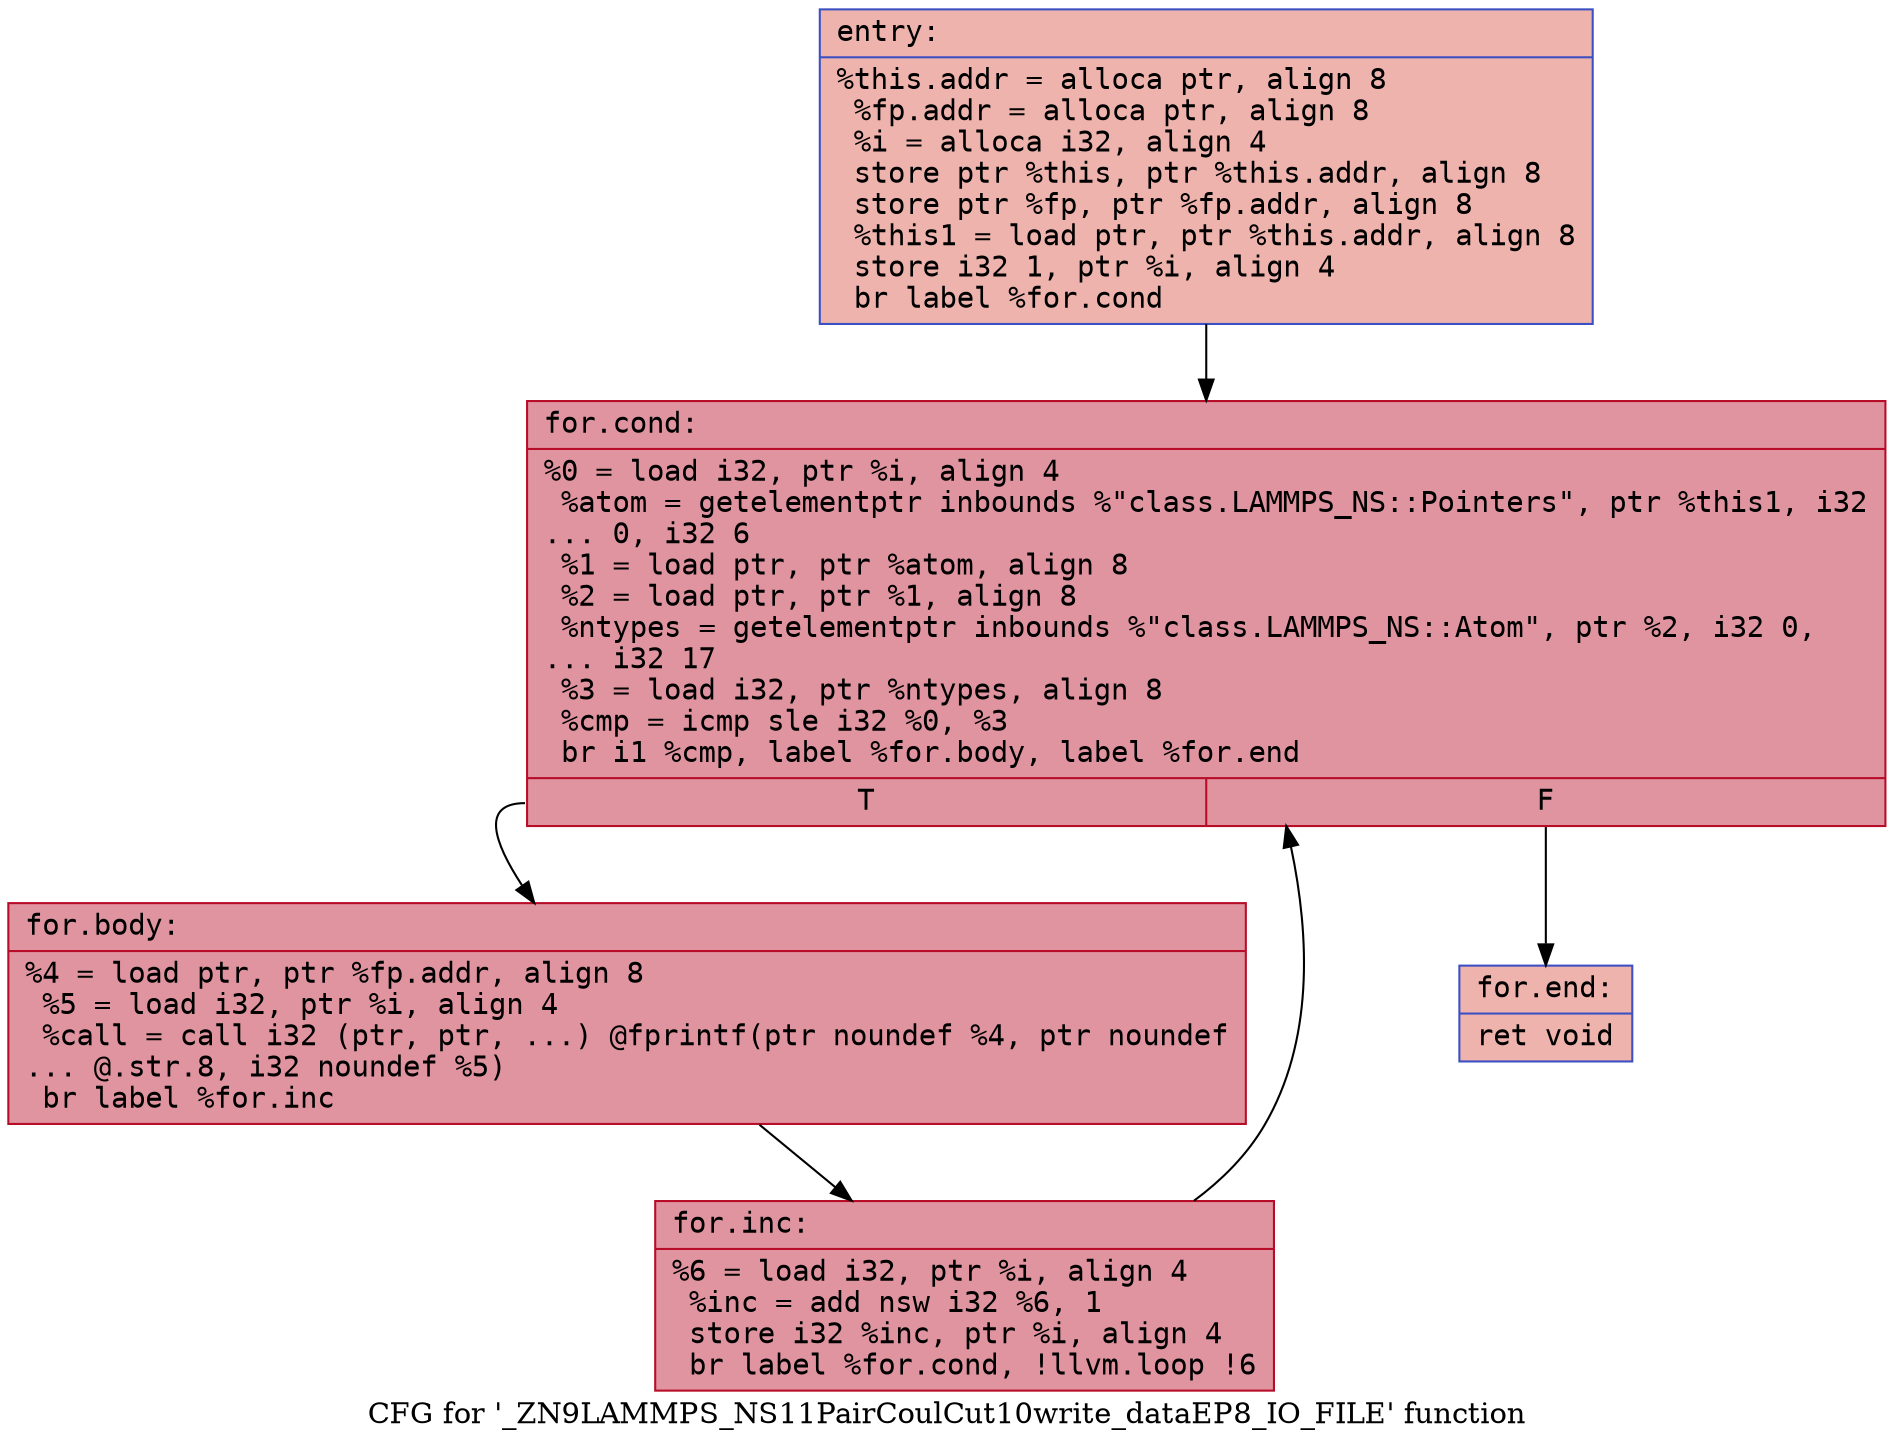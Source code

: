 digraph "CFG for '_ZN9LAMMPS_NS11PairCoulCut10write_dataEP8_IO_FILE' function" {
	label="CFG for '_ZN9LAMMPS_NS11PairCoulCut10write_dataEP8_IO_FILE' function";

	Node0x56011ebf8970 [shape=record,color="#3d50c3ff", style=filled, fillcolor="#d6524470" fontname="Courier",label="{entry:\l|  %this.addr = alloca ptr, align 8\l  %fp.addr = alloca ptr, align 8\l  %i = alloca i32, align 4\l  store ptr %this, ptr %this.addr, align 8\l  store ptr %fp, ptr %fp.addr, align 8\l  %this1 = load ptr, ptr %this.addr, align 8\l  store i32 1, ptr %i, align 4\l  br label %for.cond\l}"];
	Node0x56011ebf8970 -> Node0x56011ebf8d60[tooltip="entry -> for.cond\nProbability 100.00%" ];
	Node0x56011ebf8d60 [shape=record,color="#b70d28ff", style=filled, fillcolor="#b70d2870" fontname="Courier",label="{for.cond:\l|  %0 = load i32, ptr %i, align 4\l  %atom = getelementptr inbounds %\"class.LAMMPS_NS::Pointers\", ptr %this1, i32\l... 0, i32 6\l  %1 = load ptr, ptr %atom, align 8\l  %2 = load ptr, ptr %1, align 8\l  %ntypes = getelementptr inbounds %\"class.LAMMPS_NS::Atom\", ptr %2, i32 0,\l... i32 17\l  %3 = load i32, ptr %ntypes, align 8\l  %cmp = icmp sle i32 %0, %3\l  br i1 %cmp, label %for.body, label %for.end\l|{<s0>T|<s1>F}}"];
	Node0x56011ebf8d60:s0 -> Node0x56011ebf92c0[tooltip="for.cond -> for.body\nProbability 96.88%" ];
	Node0x56011ebf8d60:s1 -> Node0x56011ebf9340[tooltip="for.cond -> for.end\nProbability 3.12%" ];
	Node0x56011ebf92c0 [shape=record,color="#b70d28ff", style=filled, fillcolor="#b70d2870" fontname="Courier",label="{for.body:\l|  %4 = load ptr, ptr %fp.addr, align 8\l  %5 = load i32, ptr %i, align 4\l  %call = call i32 (ptr, ptr, ...) @fprintf(ptr noundef %4, ptr noundef\l... @.str.8, i32 noundef %5)\l  br label %for.inc\l}"];
	Node0x56011ebf92c0 -> Node0x56011ebf97f0[tooltip="for.body -> for.inc\nProbability 100.00%" ];
	Node0x56011ebf97f0 [shape=record,color="#b70d28ff", style=filled, fillcolor="#b70d2870" fontname="Courier",label="{for.inc:\l|  %6 = load i32, ptr %i, align 4\l  %inc = add nsw i32 %6, 1\l  store i32 %inc, ptr %i, align 4\l  br label %for.cond, !llvm.loop !6\l}"];
	Node0x56011ebf97f0 -> Node0x56011ebf8d60[tooltip="for.inc -> for.cond\nProbability 100.00%" ];
	Node0x56011ebf9340 [shape=record,color="#3d50c3ff", style=filled, fillcolor="#d6524470" fontname="Courier",label="{for.end:\l|  ret void\l}"];
}
